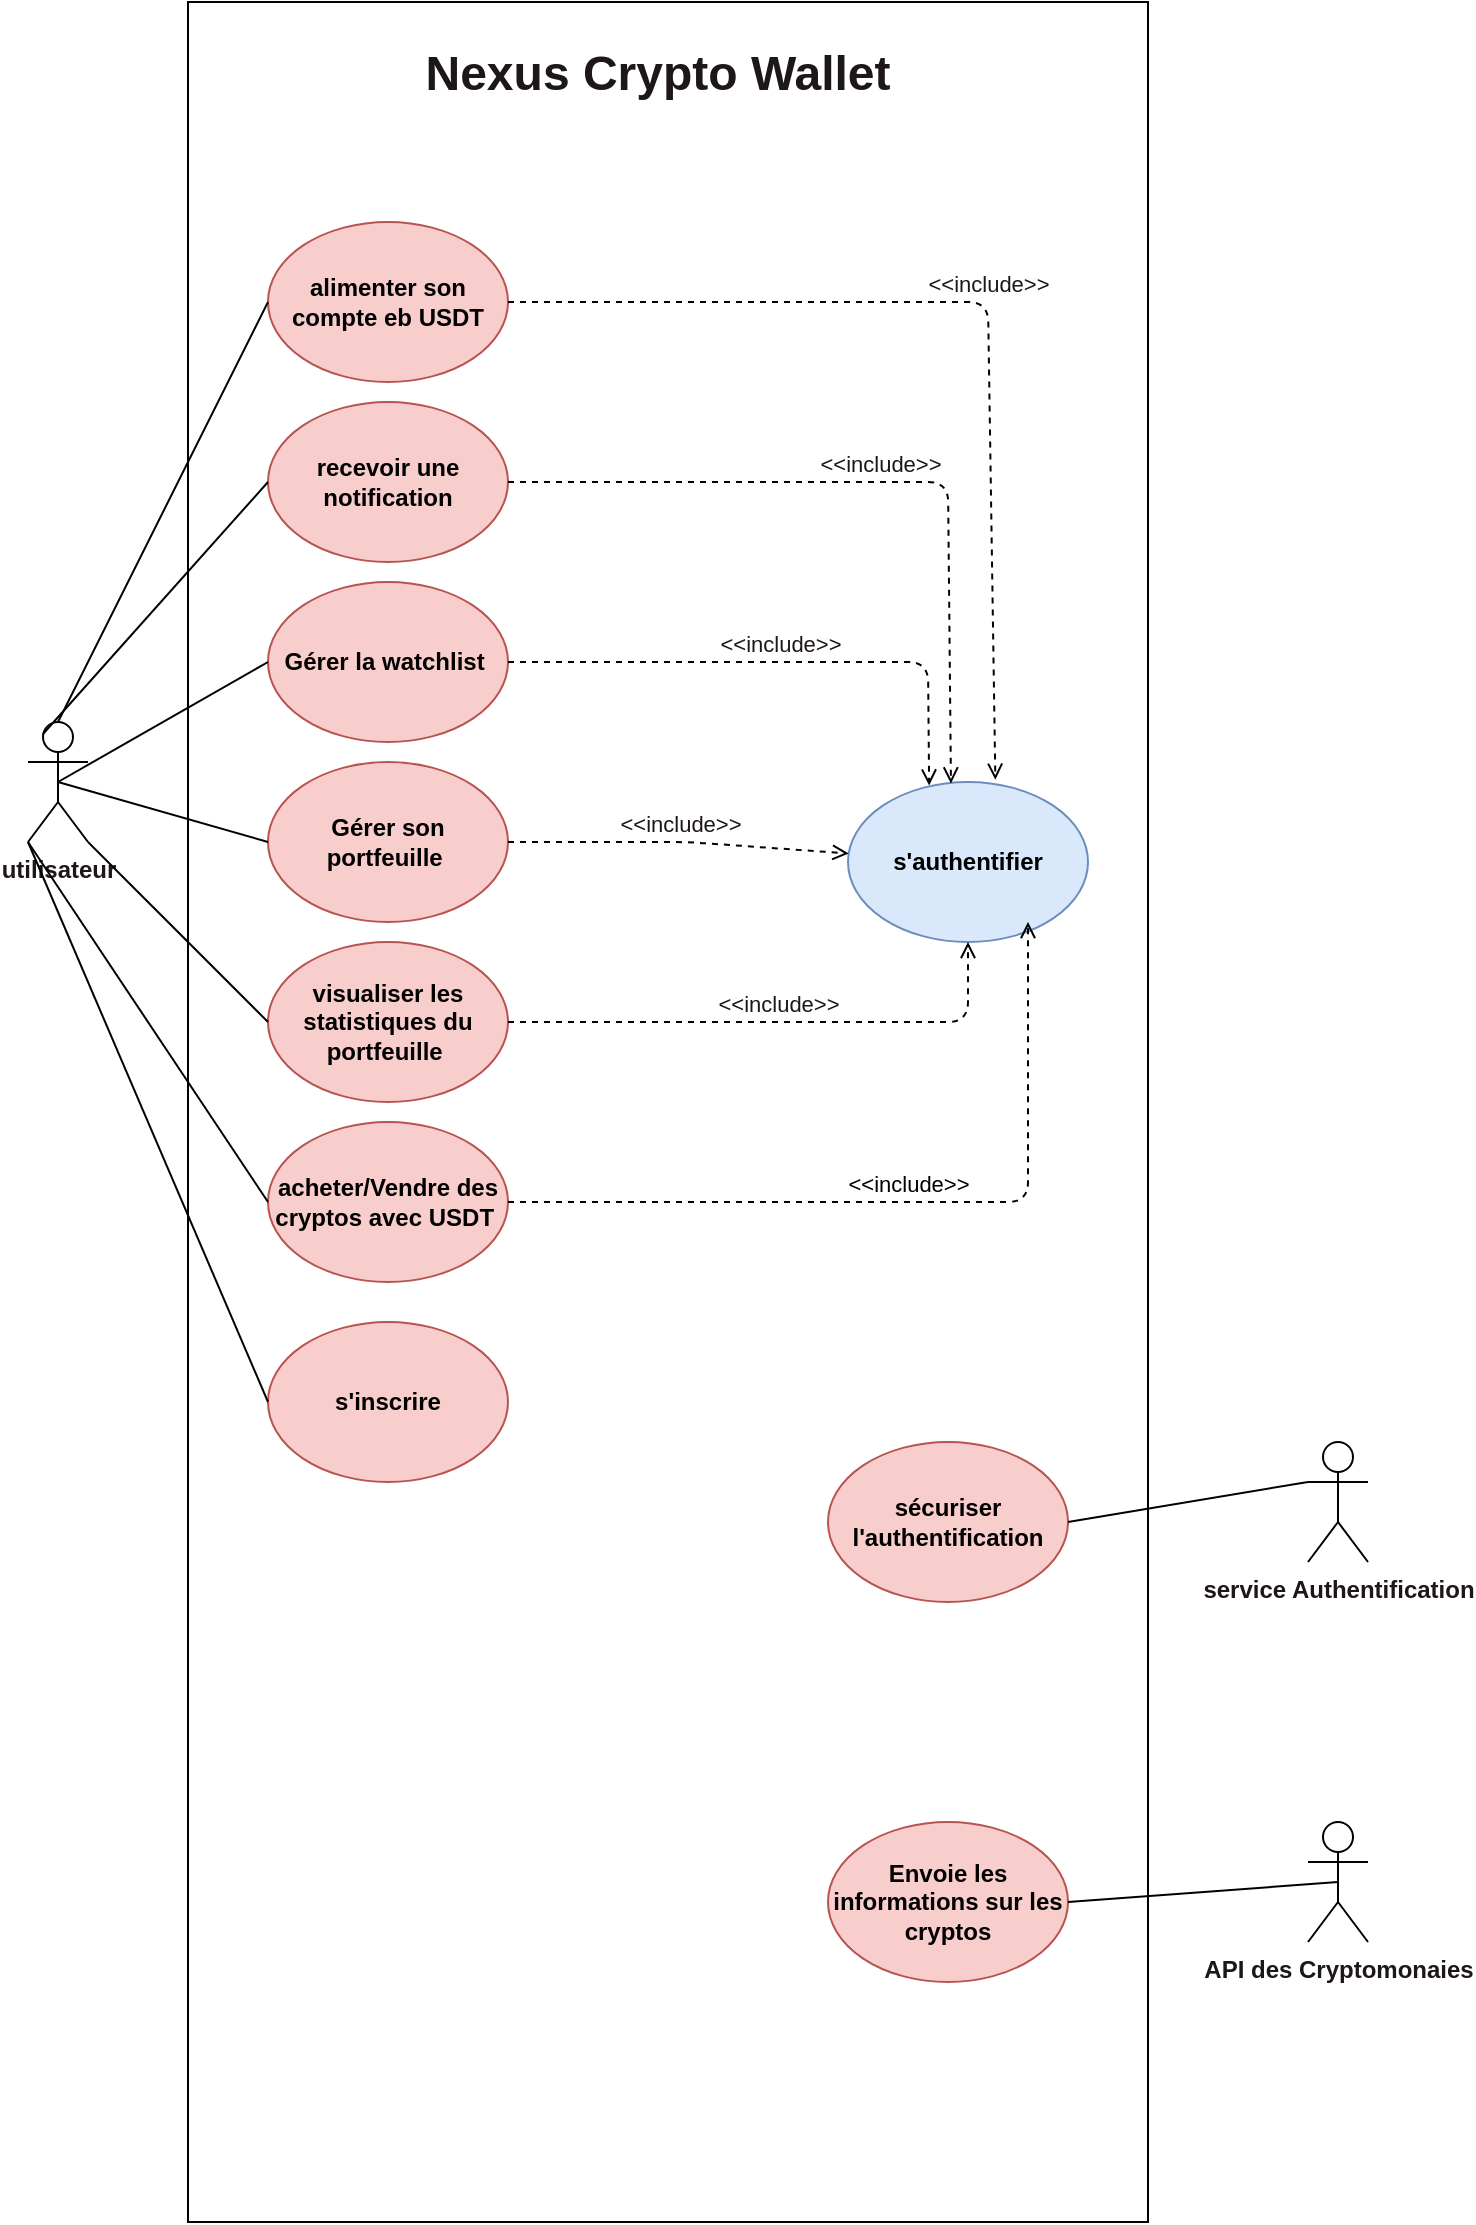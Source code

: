 <mxfile>
    <diagram id="B4NgMg4QQodTxQEtxDhj" name="Page-1">
        <mxGraphModel dx="1513" dy="1024" grid="1" gridSize="10" guides="1" tooltips="1" connect="1" arrows="1" fold="1" page="1" pageScale="1" pageWidth="850" pageHeight="1100" math="0" shadow="0">
            <root>
                <mxCell id="0"/>
                <mxCell id="1" parent="0"/>
                <mxCell id="2" value="" style="rounded=0;whiteSpace=wrap;html=1;fontStyle=1" parent="1" vertex="1">
                    <mxGeometry x="160" y="40" width="480" height="1110" as="geometry"/>
                </mxCell>
                <mxCell id="4" value="&lt;h1 style=&quot;box-sizing: border-box; border: 0px solid; --tw-border-spacing-x: 0; --tw-border-spacing-y: 0; --tw-translate-x: 0; --tw-translate-y: 0; --tw-rotate: 0; --tw-skew-x: 0; --tw-skew-y: 0; --tw-scale-x: 1; --tw-scale-y: 1; --tw-pan-x: ; --tw-pan-y: ; --tw-pinch-zoom: ; --tw-scroll-snap-strictness: proximity; --tw-gradient-from-position: ; --tw-gradient-via-position: ; --tw-gradient-to-position: ; --tw-ordinal: ; --tw-slashed-zero: ; --tw-numeric-figure: ; --tw-numeric-spacing: ; --tw-numeric-fraction: ; --tw-ring-inset: ; --tw-ring-offset-width: 0px; --tw-ring-offset-color: #fff; --tw-ring-color: rgba(59,130,246,.5); --tw-ring-offset-shadow: 0 0 #0000; --tw-ring-shadow: 0 0 #0000; --tw-shadow: 0 0 #0000; --tw-shadow-colored: 0 0 #0000; --tw-blur: ; --tw-brightness: ; --tw-contrast: ; --tw-grayscale: ; --tw-hue-rotate: ; --tw-invert: ; --tw-saturate: ; --tw-sepia: ; --tw-drop-shadow: ; --tw-backdrop-blur: ; --tw-backdrop-brightness: ; --tw-backdrop-contrast: ; --tw-backdrop-grayscale: ; --tw-backdrop-hue-rotate: ; --tw-backdrop-invert: ; --tw-backdrop-opacity: ; --tw-backdrop-saturate: ; --tw-backdrop-sepia: ; --tw-contain-size: ; --tw-contain-layout: ; --tw-contain-paint: ; --tw-contain-style: ; font-size: 1.5rem; margin: 0px; font-family: &amp;quot;Nunito Sans&amp;quot;, sans-serif; line-height: 2rem; text-align: start; background-color: rgb(255, 255, 255);&quot; class=&quot;sc-6a4c5dd9-0 dXTcni&quot;&gt;&lt;font color=&quot;#1e1717&quot;&gt;Nexus Crypto Wallet&lt;/font&gt;&lt;/h1&gt;" style="text;html=1;strokeColor=none;fillColor=none;align=center;verticalAlign=middle;whiteSpace=wrap;rounded=0;" parent="1" vertex="1">
                    <mxGeometry x="260" y="60" width="270" height="30" as="geometry"/>
                </mxCell>
                <mxCell id="5" value="&lt;b&gt;utilisateur&lt;/b&gt;" style="shape=umlActor;verticalLabelPosition=bottom;verticalAlign=top;html=1;outlineConnect=0;fontColor=#1e1717;" parent="1" vertex="1">
                    <mxGeometry x="80" y="400" width="30" height="60" as="geometry"/>
                </mxCell>
                <mxCell id="6" value="alimenter son compte eb USDT&lt;br&gt;" style="ellipse;whiteSpace=wrap;html=1;fontStyle=1;fillColor=#f8cecc;strokeColor=#b85450;" parent="1" vertex="1">
                    <mxGeometry x="200" y="150" width="120" height="80" as="geometry"/>
                </mxCell>
                <mxCell id="7" value="recevoir une notification" style="ellipse;whiteSpace=wrap;html=1;fontStyle=1;fillColor=#f8cecc;strokeColor=#b85450;" parent="1" vertex="1">
                    <mxGeometry x="200" y="240" width="120" height="80" as="geometry"/>
                </mxCell>
                <mxCell id="8" value="Gérer la watchlist&amp;nbsp;&lt;br&gt;" style="ellipse;whiteSpace=wrap;html=1;fontStyle=1;fillColor=#f8cecc;strokeColor=#b85450;" parent="1" vertex="1">
                    <mxGeometry x="200" y="330" width="120" height="80" as="geometry"/>
                </mxCell>
                <mxCell id="9" value="Gérer son portfeuille&amp;nbsp;&lt;br&gt;" style="ellipse;whiteSpace=wrap;html=1;fontStyle=1;fillColor=#f8cecc;strokeColor=#b85450;" parent="1" vertex="1">
                    <mxGeometry x="200" y="420" width="120" height="80" as="geometry"/>
                </mxCell>
                <mxCell id="10" value="visualiser les statistiques du portfeuille&amp;nbsp;&lt;br&gt;" style="ellipse;whiteSpace=wrap;html=1;fontStyle=1;fillColor=#f8cecc;strokeColor=#b85450;" parent="1" vertex="1">
                    <mxGeometry x="200" y="510" width="120" height="80" as="geometry"/>
                </mxCell>
                <mxCell id="11" value="acheter/Vendre des cryptos avec USDT&amp;nbsp;&lt;br&gt;" style="ellipse;whiteSpace=wrap;html=1;fontStyle=1;fillColor=#f8cecc;strokeColor=#b85450;" parent="1" vertex="1">
                    <mxGeometry x="200" y="600" width="120" height="80" as="geometry"/>
                </mxCell>
                <mxCell id="15" value="&lt;b&gt;service Authentification&lt;br&gt;&lt;/b&gt;" style="shape=umlActor;verticalLabelPosition=bottom;verticalAlign=top;html=1;outlineConnect=0;fontColor=#1e1717;" parent="1" vertex="1">
                    <mxGeometry x="720" y="760" width="30" height="60" as="geometry"/>
                </mxCell>
                <mxCell id="18" value="sécuriser l'authentification&lt;br&gt;" style="ellipse;whiteSpace=wrap;html=1;fontStyle=1;fillColor=#f8cecc;strokeColor=#b85450;" parent="1" vertex="1">
                    <mxGeometry x="480" y="760" width="120" height="80" as="geometry"/>
                </mxCell>
                <mxCell id="19" value="&lt;b&gt;API des Cryptomonaies&lt;/b&gt;" style="shape=umlActor;verticalLabelPosition=bottom;verticalAlign=top;html=1;outlineConnect=0;fontColor=#1e1717;" parent="1" vertex="1">
                    <mxGeometry x="720" y="950" width="30" height="60" as="geometry"/>
                </mxCell>
                <mxCell id="22" value="Envoie les informations sur les cryptos" style="ellipse;whiteSpace=wrap;html=1;fontStyle=1;fillColor=#f8cecc;strokeColor=#b85450;" parent="1" vertex="1">
                    <mxGeometry x="480" y="950" width="120" height="80" as="geometry"/>
                </mxCell>
                <mxCell id="30" value="" style="endArrow=none;html=1;fontColor=#1e1717;exitX=0.5;exitY=0;exitDx=0;exitDy=0;exitPerimeter=0;entryX=0;entryY=0.5;entryDx=0;entryDy=0;" parent="1" source="5" target="6" edge="1">
                    <mxGeometry width="50" height="50" relative="1" as="geometry">
                        <mxPoint x="1020" y="640" as="sourcePoint"/>
                        <mxPoint x="1070" y="590" as="targetPoint"/>
                    </mxGeometry>
                </mxCell>
                <mxCell id="31" value="" style="endArrow=none;html=1;fontColor=#1e1717;exitX=0.25;exitY=0.1;exitDx=0;exitDy=0;exitPerimeter=0;entryX=0;entryY=0.5;entryDx=0;entryDy=0;" parent="1" source="5" target="7" edge="1">
                    <mxGeometry width="50" height="50" relative="1" as="geometry">
                        <mxPoint x="540" y="440" as="sourcePoint"/>
                        <mxPoint x="590" y="390" as="targetPoint"/>
                    </mxGeometry>
                </mxCell>
                <mxCell id="32" value="" style="endArrow=none;html=1;fontColor=#1e1717;exitX=0.5;exitY=0.5;exitDx=0;exitDy=0;exitPerimeter=0;entryX=0;entryY=0.5;entryDx=0;entryDy=0;" parent="1" source="5" target="8" edge="1">
                    <mxGeometry width="50" height="50" relative="1" as="geometry">
                        <mxPoint x="540" y="440" as="sourcePoint"/>
                        <mxPoint x="590" y="390" as="targetPoint"/>
                    </mxGeometry>
                </mxCell>
                <mxCell id="33" value="" style="endArrow=none;html=1;fontColor=#1e1717;entryX=0;entryY=0.5;entryDx=0;entryDy=0;" parent="1" target="9" edge="1">
                    <mxGeometry width="50" height="50" relative="1" as="geometry">
                        <mxPoint x="95" y="430" as="sourcePoint"/>
                        <mxPoint x="590" y="390" as="targetPoint"/>
                    </mxGeometry>
                </mxCell>
                <mxCell id="34" value="" style="endArrow=none;html=1;fontColor=#1e1717;exitX=1;exitY=1;exitDx=0;exitDy=0;exitPerimeter=0;entryX=0;entryY=0.5;entryDx=0;entryDy=0;" parent="1" source="5" target="10" edge="1">
                    <mxGeometry width="50" height="50" relative="1" as="geometry">
                        <mxPoint x="540" y="440" as="sourcePoint"/>
                        <mxPoint x="590" y="390" as="targetPoint"/>
                    </mxGeometry>
                </mxCell>
                <mxCell id="35" value="" style="endArrow=none;html=1;fontColor=#1e1717;exitX=0;exitY=1;exitDx=0;exitDy=0;exitPerimeter=0;entryX=0;entryY=0.5;entryDx=0;entryDy=0;" parent="1" source="5" target="11" edge="1">
                    <mxGeometry width="50" height="50" relative="1" as="geometry">
                        <mxPoint x="540" y="440" as="sourcePoint"/>
                        <mxPoint x="590" y="390" as="targetPoint"/>
                    </mxGeometry>
                </mxCell>
                <mxCell id="36" value="" style="endArrow=none;html=1;fontColor=#1e1717;entryX=0;entryY=0.333;entryDx=0;entryDy=0;entryPerimeter=0;exitX=1;exitY=0.5;exitDx=0;exitDy=0;" parent="1" source="18" target="15" edge="1">
                    <mxGeometry width="50" height="50" relative="1" as="geometry">
                        <mxPoint x="540" y="970" as="sourcePoint"/>
                        <mxPoint x="590" y="920" as="targetPoint"/>
                    </mxGeometry>
                </mxCell>
                <mxCell id="37" value="" style="endArrow=none;html=1;fontColor=#1e1717;entryX=0.5;entryY=0.5;entryDx=0;entryDy=0;entryPerimeter=0;exitX=1;exitY=0.5;exitDx=0;exitDy=0;" parent="1" source="22" target="19" edge="1">
                    <mxGeometry width="50" height="50" relative="1" as="geometry">
                        <mxPoint x="540" y="970" as="sourcePoint"/>
                        <mxPoint x="590" y="920" as="targetPoint"/>
                    </mxGeometry>
                </mxCell>
                <mxCell id="39" value="s'inscrire" style="ellipse;whiteSpace=wrap;html=1;fontStyle=1;fillColor=#f8cecc;strokeColor=#b85450;" parent="1" vertex="1">
                    <mxGeometry x="200" y="700" width="120" height="80" as="geometry"/>
                </mxCell>
                <mxCell id="40" value="" style="endArrow=none;html=1;fontColor=#1e1717;entryX=0;entryY=0.5;entryDx=0;entryDy=0;" parent="1" target="39" edge="1">
                    <mxGeometry width="50" height="50" relative="1" as="geometry">
                        <mxPoint x="80" y="460" as="sourcePoint"/>
                        <mxPoint x="610" y="400" as="targetPoint"/>
                    </mxGeometry>
                </mxCell>
                <mxCell id="41" value="s'authentifier" style="ellipse;whiteSpace=wrap;html=1;fontStyle=1;fillColor=#dae8fc;strokeColor=#6c8ebf;" parent="1" vertex="1">
                    <mxGeometry x="490" y="430" width="120" height="80" as="geometry"/>
                </mxCell>
                <mxCell id="42" value="&amp;lt;&amp;lt;include&amp;gt;&amp;gt;" style="html=1;verticalAlign=bottom;labelBackgroundColor=none;endArrow=open;endFill=0;dashed=1;fontColor=#1e1717;exitX=1;exitY=0.5;exitDx=0;exitDy=0;entryX=0.614;entryY=-0.014;entryDx=0;entryDy=0;entryPerimeter=0;" parent="1" source="6" target="41" edge="1">
                    <mxGeometry width="160" relative="1" as="geometry">
                        <mxPoint x="360" y="390" as="sourcePoint"/>
                        <mxPoint x="520" y="390" as="targetPoint"/>
                        <Array as="points">
                            <mxPoint x="560" y="190"/>
                        </Array>
                    </mxGeometry>
                </mxCell>
                <mxCell id="43" value="&amp;lt;&amp;lt;include&amp;gt;&amp;gt;" style="html=1;verticalAlign=bottom;labelBackgroundColor=none;endArrow=open;endFill=0;dashed=1;fontColor=#1e1717;exitX=1;exitY=0.5;exitDx=0;exitDy=0;entryX=0.429;entryY=0.009;entryDx=0;entryDy=0;entryPerimeter=0;" parent="1" source="7" target="41" edge="1">
                    <mxGeometry width="160" relative="1" as="geometry">
                        <mxPoint x="380" y="400" as="sourcePoint"/>
                        <mxPoint x="540" y="400" as="targetPoint"/>
                        <Array as="points">
                            <mxPoint x="540" y="280"/>
                        </Array>
                    </mxGeometry>
                </mxCell>
                <mxCell id="44" value="&amp;lt;&amp;lt;include&amp;gt;&amp;gt;" style="html=1;verticalAlign=bottom;labelBackgroundColor=none;endArrow=open;endFill=0;dashed=1;fontColor=#1e1717;exitX=1;exitY=0.5;exitDx=0;exitDy=0;entryX=0.338;entryY=0.022;entryDx=0;entryDy=0;entryPerimeter=0;" parent="1" source="8" target="41" edge="1">
                    <mxGeometry width="160" relative="1" as="geometry">
                        <mxPoint x="380" y="400" as="sourcePoint"/>
                        <mxPoint x="540" y="400" as="targetPoint"/>
                        <Array as="points">
                            <mxPoint x="530" y="370"/>
                        </Array>
                    </mxGeometry>
                </mxCell>
                <mxCell id="45" value="&amp;lt;&amp;lt;include&amp;gt;&amp;gt;" style="html=1;verticalAlign=bottom;labelBackgroundColor=none;endArrow=open;endFill=0;dashed=1;fontColor=#1e1717;exitX=1;exitY=0.5;exitDx=0;exitDy=0;" parent="1" source="9" target="41" edge="1">
                    <mxGeometry width="160" relative="1" as="geometry">
                        <mxPoint x="380" y="400" as="sourcePoint"/>
                        <mxPoint x="540" y="400" as="targetPoint"/>
                        <Array as="points">
                            <mxPoint x="410" y="460"/>
                        </Array>
                    </mxGeometry>
                </mxCell>
                <mxCell id="46" value="&amp;lt;&amp;lt;include&amp;gt;&amp;gt;" style="html=1;verticalAlign=bottom;labelBackgroundColor=none;endArrow=open;endFill=0;dashed=1;fontColor=#1e1717;exitX=1;exitY=0.5;exitDx=0;exitDy=0;entryX=0.5;entryY=1;entryDx=0;entryDy=0;" parent="1" source="10" target="41" edge="1">
                    <mxGeometry width="160" relative="1" as="geometry">
                        <mxPoint x="380" y="490" as="sourcePoint"/>
                        <mxPoint x="540" y="490" as="targetPoint"/>
                        <Array as="points">
                            <mxPoint x="550" y="550"/>
                        </Array>
                    </mxGeometry>
                </mxCell>
                <mxCell id="47" value="&amp;lt;&amp;lt;include&amp;gt;&amp;gt;" style="html=1;verticalAlign=bottom;labelBackgroundColor=none;endArrow=open;endFill=0;dashed=1;exitX=1;exitY=0.5;exitDx=0;exitDy=0;entryX=0.75;entryY=0.875;entryDx=0;entryDy=0;entryPerimeter=0;" edge="1" parent="1" source="11" target="41">
                    <mxGeometry width="160" relative="1" as="geometry">
                        <mxPoint x="350" y="560" as="sourcePoint"/>
                        <mxPoint x="510" y="560" as="targetPoint"/>
                        <Array as="points">
                            <mxPoint x="580" y="640"/>
                        </Array>
                    </mxGeometry>
                </mxCell>
            </root>
        </mxGraphModel>
    </diagram>
</mxfile>